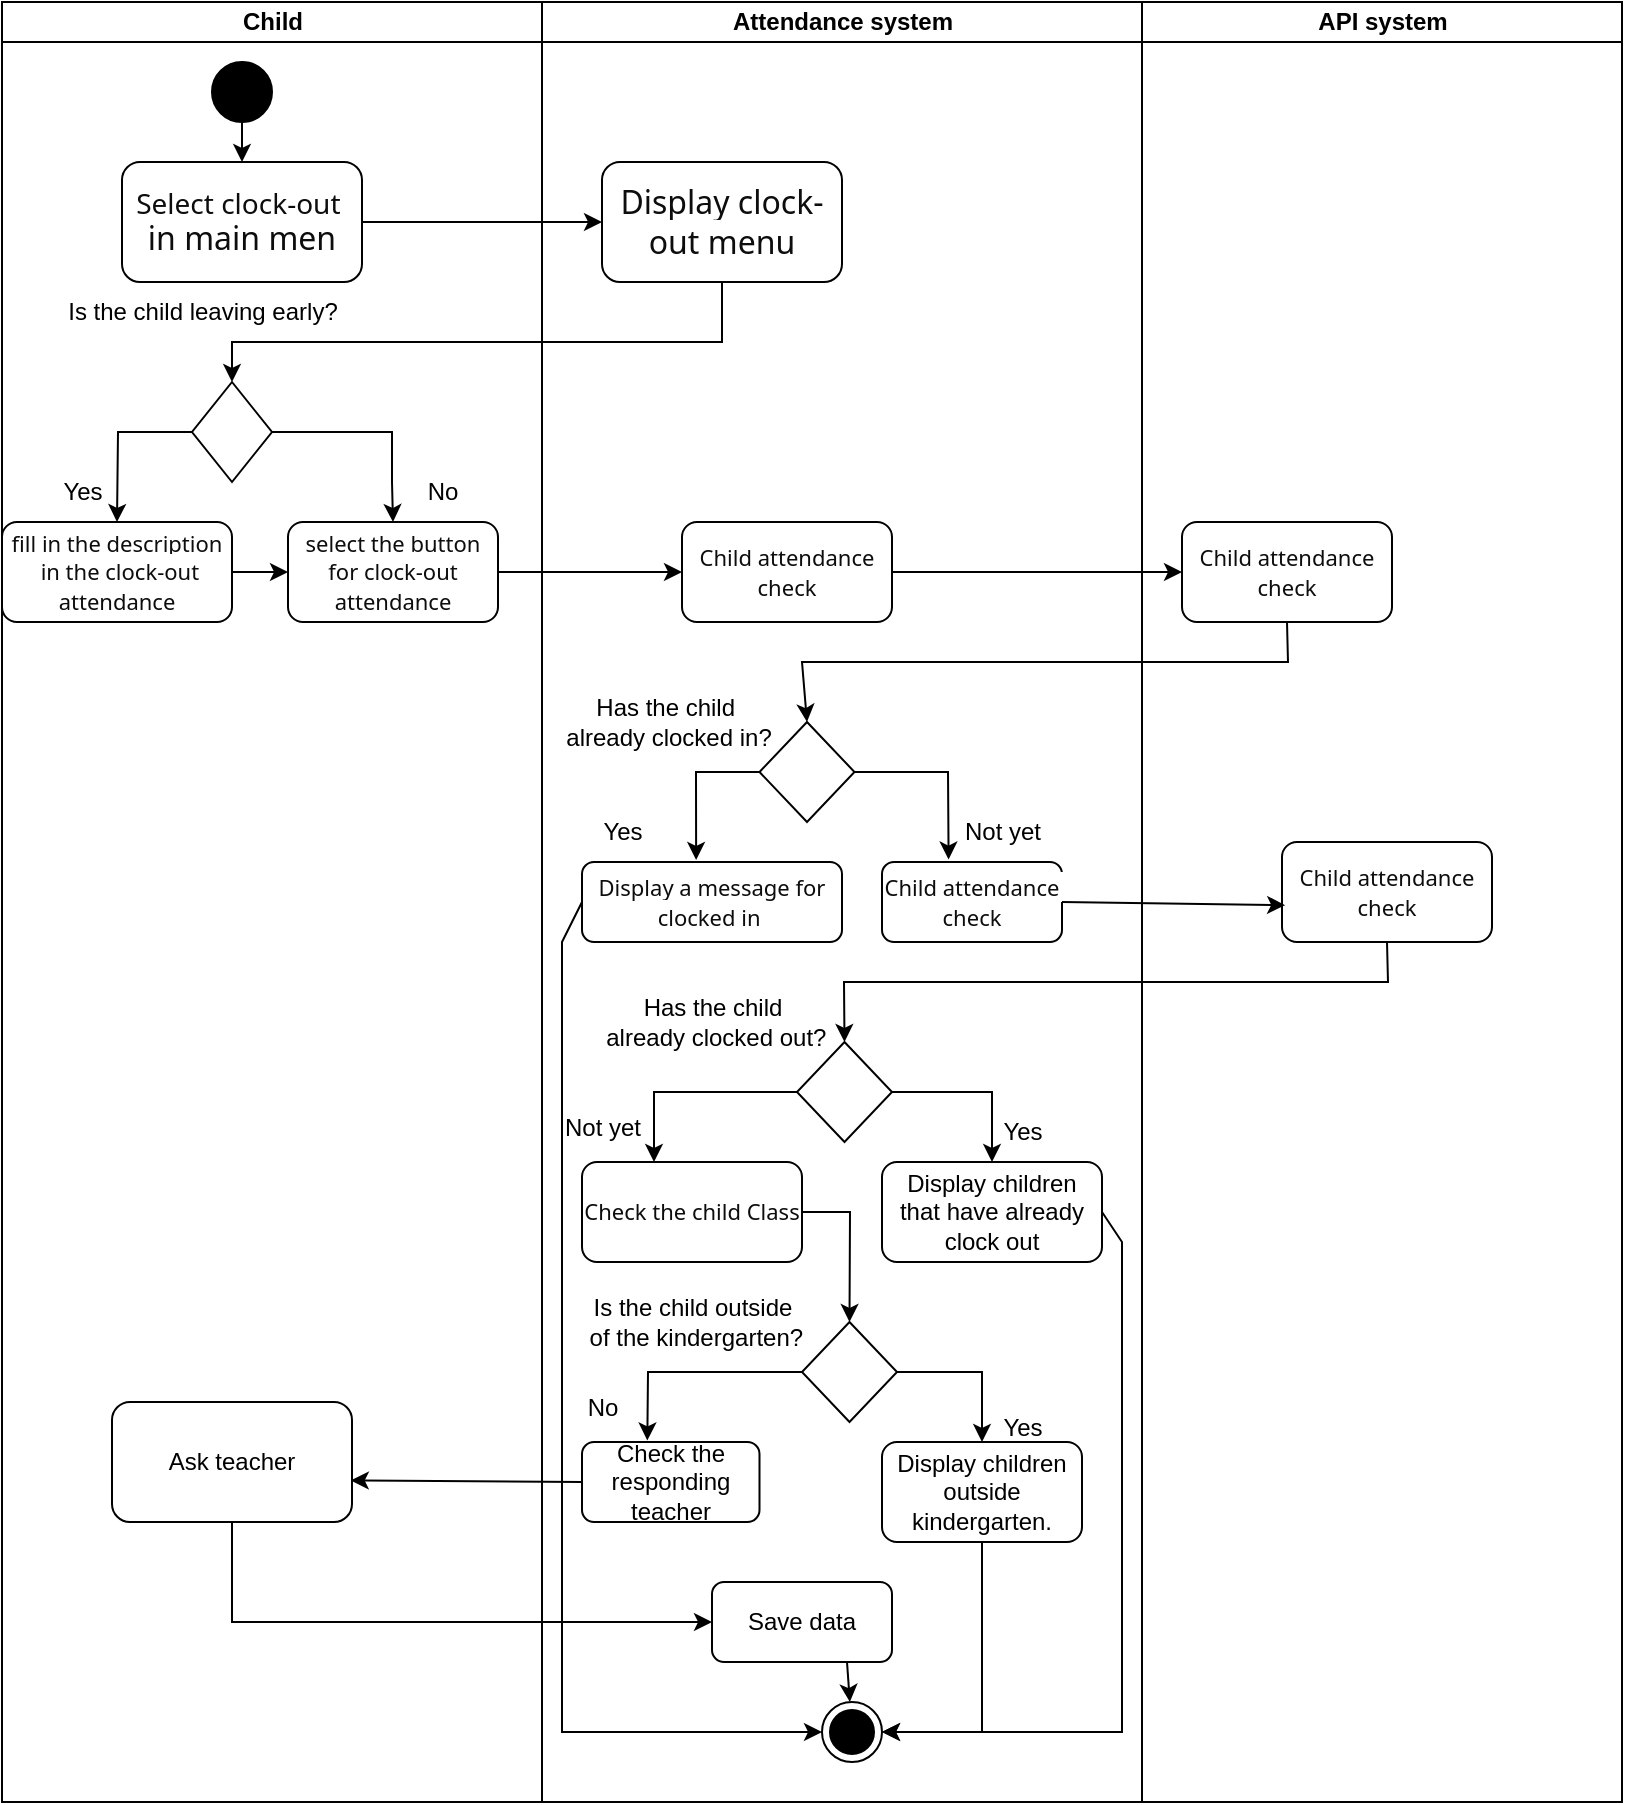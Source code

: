 <mxfile version="24.1.0" type="device">
  <diagram name="Page-1" id="I2xnId0SaUjc1kdNmDBp">
    <mxGraphModel dx="933" dy="1490" grid="1" gridSize="10" guides="1" tooltips="1" connect="1" arrows="1" fold="1" page="1" pageScale="1" pageWidth="850" pageHeight="1100" math="0" shadow="0">
      <root>
        <mxCell id="0" />
        <mxCell id="1" parent="0" />
        <mxCell id="6ghTXY3xs65dl3x9WhEc-3" value="" style="swimlane;childLayout=stackLayout;resizeParent=1;resizeParentMax=0;startSize=0;html=1;" vertex="1" parent="1">
          <mxGeometry x="130" y="-450" width="810" height="900" as="geometry">
            <mxRectangle x="230.0" y="-450" width="50" height="40" as="alternateBounds" />
          </mxGeometry>
        </mxCell>
        <mxCell id="6ghTXY3xs65dl3x9WhEc-4" value="Child" style="swimlane;startSize=20;html=1;" vertex="1" parent="6ghTXY3xs65dl3x9WhEc-3">
          <mxGeometry width="270" height="900" as="geometry">
            <mxRectangle width="40" height="600" as="alternateBounds" />
          </mxGeometry>
        </mxCell>
        <mxCell id="6ghTXY3xs65dl3x9WhEc-7" value="" style="ellipse;fillColor=strokeColor;html=1;" vertex="1" parent="6ghTXY3xs65dl3x9WhEc-4">
          <mxGeometry x="105.0" y="30" width="30" height="30" as="geometry" />
        </mxCell>
        <mxCell id="6ghTXY3xs65dl3x9WhEc-12" value="" style="rhombus;whiteSpace=wrap;html=1;" vertex="1" parent="6ghTXY3xs65dl3x9WhEc-4">
          <mxGeometry x="95.0" y="190" width="40" height="50" as="geometry" />
        </mxCell>
        <mxCell id="6ghTXY3xs65dl3x9WhEc-15" value="&lt;span style=&quot;color: rgb(13, 13, 13); font-family: Söhne, ui-sans-serif, system-ui, -apple-system, &amp;quot;Segoe UI&amp;quot;, Roboto, Ubuntu, Cantarell, &amp;quot;Noto Sans&amp;quot;, sans-serif, &amp;quot;Helvetica Neue&amp;quot;, Arial, &amp;quot;Apple Color Emoji&amp;quot;, &amp;quot;Segoe UI Emoji&amp;quot;, &amp;quot;Segoe UI Symbol&amp;quot;, &amp;quot;Noto Color Emoji&amp;quot;; text-align: start; white-space-collapse: preserve; background-color: rgb(255, 255, 255);&quot;&gt;&lt;font style=&quot;font-size: 11px;&quot;&gt;fill in the description&lt;/font&gt;&lt;/span&gt;&lt;div&gt;&lt;span style=&quot;color: rgb(13, 13, 13); font-family: Söhne, ui-sans-serif, system-ui, -apple-system, &amp;quot;Segoe UI&amp;quot;, Roboto, Ubuntu, Cantarell, &amp;quot;Noto Sans&amp;quot;, sans-serif, &amp;quot;Helvetica Neue&amp;quot;, Arial, &amp;quot;Apple Color Emoji&amp;quot;, &amp;quot;Segoe UI Emoji&amp;quot;, &amp;quot;Segoe UI Symbol&amp;quot;, &amp;quot;Noto Color Emoji&amp;quot;; text-align: start; white-space-collapse: preserve; background-color: rgb(255, 255, 255);&quot;&gt;&lt;font style=&quot;font-size: 11px;&quot;&gt; in the clock-out attendance&lt;/font&gt;&lt;/span&gt;&lt;/div&gt;" style="rounded=1;whiteSpace=wrap;html=1;" vertex="1" parent="6ghTXY3xs65dl3x9WhEc-4">
          <mxGeometry y="260" width="115" height="50" as="geometry" />
        </mxCell>
        <mxCell id="6ghTXY3xs65dl3x9WhEc-16" value="&lt;span style=&quot;color: rgb(13, 13, 13); font-family: Söhne, ui-sans-serif, system-ui, -apple-system, &amp;quot;Segoe UI&amp;quot;, Roboto, Ubuntu, Cantarell, &amp;quot;Noto Sans&amp;quot;, sans-serif, &amp;quot;Helvetica Neue&amp;quot;, Arial, &amp;quot;Apple Color Emoji&amp;quot;, &amp;quot;Segoe UI Emoji&amp;quot;, &amp;quot;Segoe UI Symbol&amp;quot;, &amp;quot;Noto Color Emoji&amp;quot;; text-align: start; white-space-collapse: preserve; background-color: rgb(255, 255, 255);&quot;&gt;&lt;font style=&quot;font-size: 11px;&quot;&gt;select the button for clock-out attendance&lt;/font&gt;&lt;/span&gt;" style="rounded=1;whiteSpace=wrap;html=1;" vertex="1" parent="6ghTXY3xs65dl3x9WhEc-4">
          <mxGeometry x="143" y="260" width="105" height="50" as="geometry" />
        </mxCell>
        <mxCell id="6ghTXY3xs65dl3x9WhEc-17" value="" style="endArrow=classic;html=1;rounded=0;exitX=1;exitY=0.5;exitDx=0;exitDy=0;entryX=0.5;entryY=0;entryDx=0;entryDy=0;" edge="1" parent="6ghTXY3xs65dl3x9WhEc-4" source="6ghTXY3xs65dl3x9WhEc-12" target="6ghTXY3xs65dl3x9WhEc-16">
          <mxGeometry width="50" height="50" relative="1" as="geometry">
            <mxPoint x="160.0" y="340" as="sourcePoint" />
            <mxPoint x="210.0" y="260" as="targetPoint" />
            <Array as="points">
              <mxPoint x="195.0" y="215" />
              <mxPoint x="195.0" y="240" />
            </Array>
          </mxGeometry>
        </mxCell>
        <mxCell id="6ghTXY3xs65dl3x9WhEc-19" value="" style="endArrow=classic;html=1;rounded=0;exitX=0;exitY=0.5;exitDx=0;exitDy=0;entryX=0.5;entryY=0;entryDx=0;entryDy=0;" edge="1" parent="6ghTXY3xs65dl3x9WhEc-4" source="6ghTXY3xs65dl3x9WhEc-12" target="6ghTXY3xs65dl3x9WhEc-15">
          <mxGeometry width="50" height="50" relative="1" as="geometry">
            <mxPoint x="160.0" y="350" as="sourcePoint" />
            <mxPoint x="210.0" y="300" as="targetPoint" />
            <Array as="points">
              <mxPoint x="58.0" y="215" />
            </Array>
          </mxGeometry>
        </mxCell>
        <mxCell id="6ghTXY3xs65dl3x9WhEc-9" value="&lt;span style=&quot;color: rgb(13, 13, 13); font-family: Söhne, ui-sans-serif, system-ui, -apple-system, &amp;quot;Segoe UI&amp;quot;, Roboto, Ubuntu, Cantarell, &amp;quot;Noto Sans&amp;quot;, sans-serif, &amp;quot;Helvetica Neue&amp;quot;, Arial, &amp;quot;Apple Color Emoji&amp;quot;, &amp;quot;Segoe UI Emoji&amp;quot;, &amp;quot;Segoe UI Symbol&amp;quot;, &amp;quot;Noto Color Emoji&amp;quot;; text-align: left; white-space-collapse: preserve; background-color: rgb(255, 255, 255);&quot;&gt;&lt;font style=&quot;font-size: 14px;&quot;&gt;Select clock-out &lt;/font&gt;&lt;/span&gt;&lt;div&gt;&lt;span style=&quot;color: rgb(13, 13, 13); font-family: Söhne, ui-sans-serif, system-ui, -apple-system, &amp;quot;Segoe UI&amp;quot;, Roboto, Ubuntu, Cantarell, &amp;quot;Noto Sans&amp;quot;, sans-serif, &amp;quot;Helvetica Neue&amp;quot;, Arial, &amp;quot;Apple Color Emoji&amp;quot;, &amp;quot;Segoe UI Emoji&amp;quot;, &amp;quot;Segoe UI Symbol&amp;quot;, &amp;quot;Noto Color Emoji&amp;quot;; text-align: left; white-space-collapse: preserve; background-color: rgb(255, 255, 255);&quot;&gt;&lt;font size=&quot;3&quot; style=&quot;&quot;&gt;in main men&lt;/font&gt;&lt;/span&gt;&lt;br&gt;&lt;/div&gt;" style="rounded=1;whiteSpace=wrap;html=1;align=center;" vertex="1" parent="6ghTXY3xs65dl3x9WhEc-4">
          <mxGeometry x="60" y="80" width="120" height="60" as="geometry" />
        </mxCell>
        <mxCell id="6ghTXY3xs65dl3x9WhEc-8" value="" style="endArrow=classic;html=1;rounded=0;exitX=0.5;exitY=1;exitDx=0;exitDy=0;" edge="1" parent="6ghTXY3xs65dl3x9WhEc-4" source="6ghTXY3xs65dl3x9WhEc-7" target="6ghTXY3xs65dl3x9WhEc-9">
          <mxGeometry width="50" height="50" relative="1" as="geometry">
            <mxPoint x="260" y="220" as="sourcePoint" />
            <mxPoint x="220" y="110" as="targetPoint" />
          </mxGeometry>
        </mxCell>
        <mxCell id="6ghTXY3xs65dl3x9WhEc-20" value="Is the child leaving early?" style="text;html=1;align=center;verticalAlign=middle;resizable=0;points=[];autosize=1;strokeColor=none;fillColor=none;" vertex="1" parent="6ghTXY3xs65dl3x9WhEc-4">
          <mxGeometry x="20" y="140" width="160" height="30" as="geometry" />
        </mxCell>
        <mxCell id="6ghTXY3xs65dl3x9WhEc-21" value="Yes" style="text;html=1;align=center;verticalAlign=middle;resizable=0;points=[];autosize=1;strokeColor=none;fillColor=none;" vertex="1" parent="6ghTXY3xs65dl3x9WhEc-4">
          <mxGeometry x="20" y="230" width="40" height="30" as="geometry" />
        </mxCell>
        <mxCell id="6ghTXY3xs65dl3x9WhEc-22" value="No" style="text;html=1;align=center;verticalAlign=middle;resizable=0;points=[];autosize=1;strokeColor=none;fillColor=none;" vertex="1" parent="6ghTXY3xs65dl3x9WhEc-4">
          <mxGeometry x="200" y="230" width="40" height="30" as="geometry" />
        </mxCell>
        <mxCell id="6ghTXY3xs65dl3x9WhEc-60" value="Ask teacher" style="rounded=1;whiteSpace=wrap;html=1;" vertex="1" parent="6ghTXY3xs65dl3x9WhEc-4">
          <mxGeometry x="55" y="700" width="120" height="60" as="geometry" />
        </mxCell>
        <mxCell id="6ghTXY3xs65dl3x9WhEc-70" value="" style="endArrow=classic;html=1;rounded=0;exitX=1;exitY=0.5;exitDx=0;exitDy=0;entryX=0;entryY=0.5;entryDx=0;entryDy=0;" edge="1" parent="6ghTXY3xs65dl3x9WhEc-4" source="6ghTXY3xs65dl3x9WhEc-15" target="6ghTXY3xs65dl3x9WhEc-16">
          <mxGeometry width="50" height="50" relative="1" as="geometry">
            <mxPoint x="360" y="280" as="sourcePoint" />
            <mxPoint x="410" y="230" as="targetPoint" />
          </mxGeometry>
        </mxCell>
        <mxCell id="6ghTXY3xs65dl3x9WhEc-5" value="Attendance system" style="swimlane;startSize=20;html=1;" vertex="1" parent="6ghTXY3xs65dl3x9WhEc-3">
          <mxGeometry x="270" width="300" height="900" as="geometry" />
        </mxCell>
        <mxCell id="6ghTXY3xs65dl3x9WhEc-11" value="&lt;span style=&quot;color: rgb(13, 13, 13); font-family: Söhne, ui-sans-serif, system-ui, -apple-system, &amp;quot;Segoe UI&amp;quot;, Roboto, Ubuntu, Cantarell, &amp;quot;Noto Sans&amp;quot;, sans-serif, &amp;quot;Helvetica Neue&amp;quot;, Arial, &amp;quot;Apple Color Emoji&amp;quot;, &amp;quot;Segoe UI Emoji&amp;quot;, &amp;quot;Segoe UI Symbol&amp;quot;, &amp;quot;Noto Color Emoji&amp;quot;; font-size: 16px; text-align: left; white-space-collapse: preserve; background-color: rgb(255, 255, 255);&quot;&gt;Display clock-out menu&lt;/span&gt;" style="rounded=1;whiteSpace=wrap;html=1;" vertex="1" parent="6ghTXY3xs65dl3x9WhEc-5">
          <mxGeometry x="30.0" y="80" width="120" height="60" as="geometry" />
        </mxCell>
        <mxCell id="6ghTXY3xs65dl3x9WhEc-26" value="&lt;span style=&quot;color: rgb(13, 13, 13); font-family: Söhne, ui-sans-serif, system-ui, -apple-system, &amp;quot;Segoe UI&amp;quot;, Roboto, Ubuntu, Cantarell, &amp;quot;Noto Sans&amp;quot;, sans-serif, &amp;quot;Helvetica Neue&amp;quot;, Arial, &amp;quot;Apple Color Emoji&amp;quot;, &amp;quot;Segoe UI Emoji&amp;quot;, &amp;quot;Segoe UI Symbol&amp;quot;, &amp;quot;Noto Color Emoji&amp;quot;; text-align: start; white-space-collapse: preserve; background-color: rgb(255, 255, 255);&quot;&gt;&lt;font style=&quot;font-size: 11px;&quot;&gt;Child attendance check&lt;/font&gt;&lt;/span&gt;" style="rounded=1;whiteSpace=wrap;html=1;" vertex="1" parent="6ghTXY3xs65dl3x9WhEc-5">
          <mxGeometry x="70" y="260" width="105" height="50" as="geometry" />
        </mxCell>
        <mxCell id="6ghTXY3xs65dl3x9WhEc-30" value="" style="rhombus;whiteSpace=wrap;html=1;" vertex="1" parent="6ghTXY3xs65dl3x9WhEc-5">
          <mxGeometry x="108.75" y="360" width="47.5" height="50" as="geometry" />
        </mxCell>
        <mxCell id="6ghTXY3xs65dl3x9WhEc-32" value="&lt;span style=&quot;color: rgb(13, 13, 13); font-family: Söhne, ui-sans-serif, system-ui, -apple-system, &amp;quot;Segoe UI&amp;quot;, Roboto, Ubuntu, Cantarell, &amp;quot;Noto Sans&amp;quot;, sans-serif, &amp;quot;Helvetica Neue&amp;quot;, Arial, &amp;quot;Apple Color Emoji&amp;quot;, &amp;quot;Segoe UI Emoji&amp;quot;, &amp;quot;Segoe UI Symbol&amp;quot;, &amp;quot;Noto Color Emoji&amp;quot;; white-space-collapse: preserve; background-color: rgb(255, 255, 255);&quot;&gt;&lt;font style=&quot;font-size: 11px;&quot;&gt;Display a message for clocked in &lt;/font&gt;&lt;/span&gt;" style="rounded=1;whiteSpace=wrap;html=1;align=center;" vertex="1" parent="6ghTXY3xs65dl3x9WhEc-5">
          <mxGeometry x="20" y="430" width="130" height="40" as="geometry" />
        </mxCell>
        <mxCell id="6ghTXY3xs65dl3x9WhEc-33" value="&lt;span style=&quot;color: rgb(13, 13, 13); font-family: Söhne, ui-sans-serif, system-ui, -apple-system, &amp;quot;Segoe UI&amp;quot;, Roboto, Ubuntu, Cantarell, &amp;quot;Noto Sans&amp;quot;, sans-serif, &amp;quot;Helvetica Neue&amp;quot;, Arial, &amp;quot;Apple Color Emoji&amp;quot;, &amp;quot;Segoe UI Emoji&amp;quot;, &amp;quot;Segoe UI Symbol&amp;quot;, &amp;quot;Noto Color Emoji&amp;quot;; font-size: 11px; text-align: start; white-space-collapse: preserve; background-color: rgb(255, 255, 255);&quot;&gt;Child attendance check&lt;/span&gt;" style="rounded=1;whiteSpace=wrap;html=1;" vertex="1" parent="6ghTXY3xs65dl3x9WhEc-5">
          <mxGeometry x="170" y="430" width="90" height="40" as="geometry" />
        </mxCell>
        <mxCell id="6ghTXY3xs65dl3x9WhEc-35" value="" style="endArrow=classic;html=1;rounded=0;exitX=1;exitY=0.5;exitDx=0;exitDy=0;entryX=0.37;entryY=-0.031;entryDx=0;entryDy=0;entryPerimeter=0;" edge="1" parent="6ghTXY3xs65dl3x9WhEc-5" source="6ghTXY3xs65dl3x9WhEc-30" target="6ghTXY3xs65dl3x9WhEc-33">
          <mxGeometry width="50" height="50" relative="1" as="geometry">
            <mxPoint x="-10" y="350" as="sourcePoint" />
            <mxPoint x="40" y="300" as="targetPoint" />
            <Array as="points">
              <mxPoint x="203" y="385" />
            </Array>
          </mxGeometry>
        </mxCell>
        <mxCell id="6ghTXY3xs65dl3x9WhEc-36" value="Has the child&amp;nbsp;&lt;div&gt;already clocked in?&lt;/div&gt;" style="text;html=1;align=center;verticalAlign=middle;resizable=0;points=[];autosize=1;strokeColor=none;fillColor=none;" vertex="1" parent="6ghTXY3xs65dl3x9WhEc-5">
          <mxGeometry x="-2.5" y="340" width="130" height="40" as="geometry" />
        </mxCell>
        <mxCell id="6ghTXY3xs65dl3x9WhEc-39" value="" style="endArrow=classic;html=1;rounded=0;entryX=0.439;entryY=-0.025;entryDx=0;entryDy=0;entryPerimeter=0;exitX=0;exitY=0.5;exitDx=0;exitDy=0;" edge="1" parent="6ghTXY3xs65dl3x9WhEc-5" source="6ghTXY3xs65dl3x9WhEc-30" target="6ghTXY3xs65dl3x9WhEc-32">
          <mxGeometry width="50" height="50" relative="1" as="geometry">
            <mxPoint x="-10" y="350" as="sourcePoint" />
            <mxPoint x="40" y="300" as="targetPoint" />
            <Array as="points">
              <mxPoint x="77" y="385" />
            </Array>
          </mxGeometry>
        </mxCell>
        <mxCell id="6ghTXY3xs65dl3x9WhEc-37" value="Yes" style="text;html=1;align=center;verticalAlign=middle;resizable=0;points=[];autosize=1;strokeColor=none;fillColor=none;" vertex="1" parent="6ghTXY3xs65dl3x9WhEc-5">
          <mxGeometry x="20" y="400" width="40" height="30" as="geometry" />
        </mxCell>
        <mxCell id="6ghTXY3xs65dl3x9WhEc-42" value="" style="rhombus;whiteSpace=wrap;html=1;" vertex="1" parent="6ghTXY3xs65dl3x9WhEc-5">
          <mxGeometry x="127.5" y="520" width="47.5" height="50" as="geometry" />
        </mxCell>
        <mxCell id="6ghTXY3xs65dl3x9WhEc-38" value="Not yet" style="text;html=1;align=center;verticalAlign=middle;resizable=0;points=[];autosize=1;strokeColor=none;fillColor=none;" vertex="1" parent="6ghTXY3xs65dl3x9WhEc-5">
          <mxGeometry x="200" y="400" width="60" height="30" as="geometry" />
        </mxCell>
        <mxCell id="6ghTXY3xs65dl3x9WhEc-44" value="&lt;font face=&quot;Söhne, ui-sans-serif, system-ui, -apple-system, Segoe UI, Roboto, Ubuntu, Cantarell, Noto Sans, sans-serif, Helvetica Neue, Arial, Apple Color Emoji, Segoe UI Emoji, Segoe UI Symbol, Noto Color Emoji&quot; color=&quot;#0d0d0d&quot;&gt;&lt;span style=&quot;font-size: 11px; white-space-collapse: preserve; background-color: rgb(255, 255, 255);&quot;&gt;Check the child &lt;/span&gt;&lt;/font&gt;&lt;span style=&quot;color: rgba(0, 0, 0, 0); font-family: monospace; font-size: 0px; text-align: start; text-wrap: nowrap;&quot;&gt;%3CmxGraphModel%3E%3Croot%3E%3CmxCell%20id%3D%220%22%2F%3E%3CmxCell%20id%3D%221%22%20parent%3D%220%22%2F%3E%3CmxCell%20id%3D%222%22%20value%3D%22%26lt%3Bspan%20style%3D%26quot%3Bcolor%3A%20rgb(13%2C%2013%2C%2013)%3B%20font-family%3A%20S%C3%B6hne%2C%20ui-sans-serif%2C%20system-ui%2C%20-apple-system%2C%20%26amp%3Bquot%3BSegoe%20UI%26amp%3Bquot%3B%2C%20Roboto%2C%20Ubuntu%2C%20Cantarell%2C%20%26amp%3Bquot%3BNoto%20Sans%26amp%3Bquot%3B%2C%20sans-serif%2C%20%26amp%3Bquot%3BHelvetica%20Neue%26amp%3Bquot%3B%2C%20Arial%2C%20%26amp%3Bquot%3BApple%20Color%20Emoji%26amp%3Bquot%3B%2C%20%26amp%3Bquot%3BSegoe%20UI%20Emoji%26amp%3Bquot%3B%2C%20%26amp%3Bquot%3BSegoe%20UI%20Symbol%26amp%3Bquot%3B%2C%20%26amp%3Bquot%3BNoto%20Color%20Emoji%26amp%3Bquot%3B%3B%20white-space-collapse%3A%20preserve%3B%20background-color%3A%20rgb(255%2C%20255%2C%20255)%3B%26quot%3B%26gt%3B%26lt%3Bfont%20style%3D%26quot%3Bfont-size%3A%2011px%3B%26quot%3B%26gt%3BDisplay%20a%20message%20%20that%20hasn&#39;t%20clocked%20in%20yet%26lt%3B%2Ffont%26gt%3B%26lt%3B%2Fspan%26gt%3B%22%20style%3D%22rounded%3D1%3BwhiteSpace%3Dwrap%3Bhtml%3D1%3Balign%3Dcenter%3B%22%20vertex%3D%221%22%20parent%3D%221%22%3E%3CmxGeometry%20x%3D%22401.25%22%20y%3D%22-20%22%20width%3D%22128.75%22%20height%3D%2250%22%20as%3D%22geometry%22%2F%3E%3C%2FmxCell%3E%3C%2Froot%3E%3C%2FmxGraphModel%3E&lt;/span&gt;&lt;font face=&quot;Söhne, ui-sans-serif, system-ui, -apple-system, Segoe UI, Roboto, Ubuntu, Cantarell, Noto Sans, sans-serif, Helvetica Neue, Arial, Apple Color Emoji, Segoe UI Emoji, Segoe UI Symbol, Noto Color Emoji&quot; color=&quot;#0d0d0d&quot;&gt;&lt;span style=&quot;font-size: 11px; white-space-collapse: preserve; background-color: rgb(255, 255, 255);&quot;&gt;Class&lt;/span&gt;&lt;/font&gt;" style="rounded=1;whiteSpace=wrap;html=1;align=center;" vertex="1" parent="6ghTXY3xs65dl3x9WhEc-5">
          <mxGeometry x="20" y="580" width="110" height="50" as="geometry" />
        </mxCell>
        <mxCell id="6ghTXY3xs65dl3x9WhEc-45" value="Display children that have already clock out" style="rounded=1;whiteSpace=wrap;html=1;" vertex="1" parent="6ghTXY3xs65dl3x9WhEc-5">
          <mxGeometry x="170" y="580" width="110" height="50" as="geometry" />
        </mxCell>
        <mxCell id="6ghTXY3xs65dl3x9WhEc-46" value="" style="endArrow=classic;html=1;rounded=0;exitX=0;exitY=0.5;exitDx=0;exitDy=0;" edge="1" parent="6ghTXY3xs65dl3x9WhEc-5" source="6ghTXY3xs65dl3x9WhEc-42">
          <mxGeometry width="50" height="50" relative="1" as="geometry">
            <mxPoint y="520" as="sourcePoint" />
            <mxPoint x="56" y="580" as="targetPoint" />
            <Array as="points">
              <mxPoint x="56" y="545" />
            </Array>
          </mxGeometry>
        </mxCell>
        <mxCell id="6ghTXY3xs65dl3x9WhEc-47" value="" style="endArrow=classic;html=1;rounded=0;exitX=1;exitY=0.5;exitDx=0;exitDy=0;entryX=0.5;entryY=0;entryDx=0;entryDy=0;" edge="1" parent="6ghTXY3xs65dl3x9WhEc-5" source="6ghTXY3xs65dl3x9WhEc-42" target="6ghTXY3xs65dl3x9WhEc-45">
          <mxGeometry width="50" height="50" relative="1" as="geometry">
            <mxPoint y="520" as="sourcePoint" />
            <mxPoint x="50" y="470" as="targetPoint" />
            <Array as="points">
              <mxPoint x="225" y="545" />
            </Array>
          </mxGeometry>
        </mxCell>
        <mxCell id="6ghTXY3xs65dl3x9WhEc-48" value="Has the child&lt;div&gt;&amp;nbsp;already clocked out?&lt;/div&gt;" style="text;html=1;align=center;verticalAlign=middle;resizable=0;points=[];autosize=1;strokeColor=none;fillColor=none;" vertex="1" parent="6ghTXY3xs65dl3x9WhEc-5">
          <mxGeometry x="15" y="490" width="140" height="40" as="geometry" />
        </mxCell>
        <mxCell id="6ghTXY3xs65dl3x9WhEc-51" value="" style="rhombus;whiteSpace=wrap;html=1;" vertex="1" parent="6ghTXY3xs65dl3x9WhEc-5">
          <mxGeometry x="130" y="660" width="47.5" height="50" as="geometry" />
        </mxCell>
        <mxCell id="6ghTXY3xs65dl3x9WhEc-52" value="" style="endArrow=classic;html=1;rounded=0;entryX=0.5;entryY=0;entryDx=0;entryDy=0;exitX=1;exitY=0.5;exitDx=0;exitDy=0;" edge="1" parent="6ghTXY3xs65dl3x9WhEc-5" source="6ghTXY3xs65dl3x9WhEc-44" target="6ghTXY3xs65dl3x9WhEc-51">
          <mxGeometry width="50" height="50" relative="1" as="geometry">
            <mxPoint y="680" as="sourcePoint" />
            <mxPoint x="50" y="630" as="targetPoint" />
            <Array as="points">
              <mxPoint x="154" y="605" />
            </Array>
          </mxGeometry>
        </mxCell>
        <mxCell id="6ghTXY3xs65dl3x9WhEc-53" value="Check the responding teacher" style="rounded=1;whiteSpace=wrap;html=1;align=center;" vertex="1" parent="6ghTXY3xs65dl3x9WhEc-5">
          <mxGeometry x="20" y="720" width="88.75" height="40" as="geometry" />
        </mxCell>
        <mxCell id="6ghTXY3xs65dl3x9WhEc-54" value="Display children outside kindergarten." style="rounded=1;whiteSpace=wrap;html=1;" vertex="1" parent="6ghTXY3xs65dl3x9WhEc-5">
          <mxGeometry x="170" y="720" width="100" height="50" as="geometry" />
        </mxCell>
        <mxCell id="6ghTXY3xs65dl3x9WhEc-55" value="" style="endArrow=classic;html=1;rounded=0;exitX=0;exitY=0.5;exitDx=0;exitDy=0;entryX=0.368;entryY=-0.019;entryDx=0;entryDy=0;entryPerimeter=0;" edge="1" parent="6ghTXY3xs65dl3x9WhEc-5" source="6ghTXY3xs65dl3x9WhEc-51" target="6ghTXY3xs65dl3x9WhEc-53">
          <mxGeometry width="50" height="50" relative="1" as="geometry">
            <mxPoint y="680" as="sourcePoint" />
            <mxPoint x="50" y="630" as="targetPoint" />
            <Array as="points">
              <mxPoint x="53" y="685" />
            </Array>
          </mxGeometry>
        </mxCell>
        <mxCell id="6ghTXY3xs65dl3x9WhEc-56" value="" style="endArrow=classic;html=1;rounded=0;entryX=0.5;entryY=0;entryDx=0;entryDy=0;exitX=1;exitY=0.5;exitDx=0;exitDy=0;" edge="1" parent="6ghTXY3xs65dl3x9WhEc-5" source="6ghTXY3xs65dl3x9WhEc-51" target="6ghTXY3xs65dl3x9WhEc-54">
          <mxGeometry width="50" height="50" relative="1" as="geometry">
            <mxPoint y="680" as="sourcePoint" />
            <mxPoint x="50" y="630" as="targetPoint" />
            <Array as="points">
              <mxPoint x="220" y="685" />
            </Array>
          </mxGeometry>
        </mxCell>
        <mxCell id="6ghTXY3xs65dl3x9WhEc-59" value="Is the child outside&lt;div&gt;&amp;nbsp;of the kindergarten?&lt;/div&gt;" style="text;html=1;align=center;verticalAlign=middle;resizable=0;points=[];autosize=1;strokeColor=none;fillColor=none;" vertex="1" parent="6ghTXY3xs65dl3x9WhEc-5">
          <mxGeometry x="10" y="640" width="130" height="40" as="geometry" />
        </mxCell>
        <mxCell id="6ghTXY3xs65dl3x9WhEc-62" value="Save data" style="rounded=1;whiteSpace=wrap;html=1;" vertex="1" parent="6ghTXY3xs65dl3x9WhEc-5">
          <mxGeometry x="85" y="790" width="90" height="40" as="geometry" />
        </mxCell>
        <mxCell id="6ghTXY3xs65dl3x9WhEc-64" value="" style="ellipse;html=1;shape=endState;fillColor=strokeColor;" vertex="1" parent="6ghTXY3xs65dl3x9WhEc-5">
          <mxGeometry x="140" y="850" width="30" height="30" as="geometry" />
        </mxCell>
        <mxCell id="6ghTXY3xs65dl3x9WhEc-65" value="" style="endArrow=classic;html=1;rounded=0;exitX=0.75;exitY=1;exitDx=0;exitDy=0;" edge="1" parent="6ghTXY3xs65dl3x9WhEc-5" source="6ghTXY3xs65dl3x9WhEc-62" target="6ghTXY3xs65dl3x9WhEc-64">
          <mxGeometry width="50" height="50" relative="1" as="geometry">
            <mxPoint y="740" as="sourcePoint" />
            <mxPoint x="50" y="690" as="targetPoint" />
          </mxGeometry>
        </mxCell>
        <mxCell id="6ghTXY3xs65dl3x9WhEc-66" value="" style="endArrow=classic;html=1;rounded=0;exitX=0;exitY=0.5;exitDx=0;exitDy=0;entryX=0;entryY=0.5;entryDx=0;entryDy=0;" edge="1" parent="6ghTXY3xs65dl3x9WhEc-5" source="6ghTXY3xs65dl3x9WhEc-32" target="6ghTXY3xs65dl3x9WhEc-64">
          <mxGeometry width="50" height="50" relative="1" as="geometry">
            <mxPoint x="-10" y="580" as="sourcePoint" />
            <mxPoint x="10" y="780" as="targetPoint" />
            <Array as="points">
              <mxPoint x="10" y="470" />
              <mxPoint x="10" y="865" />
            </Array>
          </mxGeometry>
        </mxCell>
        <mxCell id="6ghTXY3xs65dl3x9WhEc-50" value="Yes" style="text;html=1;align=center;verticalAlign=middle;resizable=0;points=[];autosize=1;strokeColor=none;fillColor=none;" vertex="1" parent="6ghTXY3xs65dl3x9WhEc-5">
          <mxGeometry x="220" y="550" width="40" height="30" as="geometry" />
        </mxCell>
        <mxCell id="6ghTXY3xs65dl3x9WhEc-67" value="" style="endArrow=classic;html=1;rounded=0;exitX=1;exitY=0.5;exitDx=0;exitDy=0;entryX=1;entryY=0.5;entryDx=0;entryDy=0;" edge="1" parent="6ghTXY3xs65dl3x9WhEc-5" source="6ghTXY3xs65dl3x9WhEc-45" target="6ghTXY3xs65dl3x9WhEc-64">
          <mxGeometry width="50" height="50" relative="1" as="geometry">
            <mxPoint x="-10" y="740" as="sourcePoint" />
            <mxPoint x="40" y="690" as="targetPoint" />
            <Array as="points">
              <mxPoint x="290" y="620" />
              <mxPoint x="290" y="865" />
            </Array>
          </mxGeometry>
        </mxCell>
        <mxCell id="6ghTXY3xs65dl3x9WhEc-69" value="" style="endArrow=classic;html=1;rounded=0;exitX=0.5;exitY=1;exitDx=0;exitDy=0;entryX=1;entryY=0.5;entryDx=0;entryDy=0;" edge="1" parent="6ghTXY3xs65dl3x9WhEc-5" source="6ghTXY3xs65dl3x9WhEc-54" target="6ghTXY3xs65dl3x9WhEc-64">
          <mxGeometry width="50" height="50" relative="1" as="geometry">
            <mxPoint x="110" y="780" as="sourcePoint" />
            <mxPoint x="220" y="880" as="targetPoint" />
            <Array as="points">
              <mxPoint x="220" y="865" />
            </Array>
          </mxGeometry>
        </mxCell>
        <mxCell id="6ghTXY3xs65dl3x9WhEc-6" value="API system" style="swimlane;startSize=20;html=1;" vertex="1" parent="6ghTXY3xs65dl3x9WhEc-3">
          <mxGeometry x="570" width="240" height="900" as="geometry" />
        </mxCell>
        <mxCell id="6ghTXY3xs65dl3x9WhEc-28" value="&lt;span style=&quot;color: rgb(13, 13, 13); font-family: Söhne, ui-sans-serif, system-ui, -apple-system, &amp;quot;Segoe UI&amp;quot;, Roboto, Ubuntu, Cantarell, &amp;quot;Noto Sans&amp;quot;, sans-serif, &amp;quot;Helvetica Neue&amp;quot;, Arial, &amp;quot;Apple Color Emoji&amp;quot;, &amp;quot;Segoe UI Emoji&amp;quot;, &amp;quot;Segoe UI Symbol&amp;quot;, &amp;quot;Noto Color Emoji&amp;quot;; text-align: start; white-space-collapse: preserve; background-color: rgb(255, 255, 255);&quot;&gt;&lt;font style=&quot;font-size: 11px;&quot;&gt;Child attendance check&lt;/font&gt;&lt;/span&gt;" style="rounded=1;whiteSpace=wrap;html=1;" vertex="1" parent="6ghTXY3xs65dl3x9WhEc-6">
          <mxGeometry x="20" y="260" width="105" height="50" as="geometry" />
        </mxCell>
        <mxCell id="6ghTXY3xs65dl3x9WhEc-40" value="&lt;span style=&quot;color: rgb(13, 13, 13); font-family: Söhne, ui-sans-serif, system-ui, -apple-system, &amp;quot;Segoe UI&amp;quot;, Roboto, Ubuntu, Cantarell, &amp;quot;Noto Sans&amp;quot;, sans-serif, &amp;quot;Helvetica Neue&amp;quot;, Arial, &amp;quot;Apple Color Emoji&amp;quot;, &amp;quot;Segoe UI Emoji&amp;quot;, &amp;quot;Segoe UI Symbol&amp;quot;, &amp;quot;Noto Color Emoji&amp;quot;; text-align: start; white-space-collapse: preserve; background-color: rgb(255, 255, 255);&quot;&gt;&lt;font style=&quot;font-size: 11px;&quot;&gt;Child attendance check&lt;/font&gt;&lt;/span&gt;" style="rounded=1;whiteSpace=wrap;html=1;" vertex="1" parent="6ghTXY3xs65dl3x9WhEc-6">
          <mxGeometry x="70" y="420" width="105" height="50" as="geometry" />
        </mxCell>
        <mxCell id="6ghTXY3xs65dl3x9WhEc-14" value="" style="endArrow=classic;html=1;rounded=0;exitX=0.5;exitY=1;exitDx=0;exitDy=0;entryX=0.5;entryY=0;entryDx=0;entryDy=0;" edge="1" parent="6ghTXY3xs65dl3x9WhEc-3" source="6ghTXY3xs65dl3x9WhEc-11" target="6ghTXY3xs65dl3x9WhEc-12">
          <mxGeometry width="50" height="50" relative="1" as="geometry">
            <mxPoint x="160.0" y="230" as="sourcePoint" />
            <mxPoint x="110.0" y="170" as="targetPoint" />
            <Array as="points">
              <mxPoint x="360.0" y="170" />
              <mxPoint x="220.0" y="170" />
              <mxPoint x="150.0" y="170" />
              <mxPoint x="115.0" y="170" />
            </Array>
          </mxGeometry>
        </mxCell>
        <mxCell id="6ghTXY3xs65dl3x9WhEc-27" value="" style="endArrow=classic;html=1;rounded=0;entryX=0;entryY=0.5;entryDx=0;entryDy=0;exitX=1;exitY=0.5;exitDx=0;exitDy=0;" edge="1" parent="6ghTXY3xs65dl3x9WhEc-3" source="6ghTXY3xs65dl3x9WhEc-16" target="6ghTXY3xs65dl3x9WhEc-26">
          <mxGeometry width="50" height="50" relative="1" as="geometry">
            <mxPoint x="250.0" y="285" as="sourcePoint" />
            <mxPoint x="330.0" y="280" as="targetPoint" />
          </mxGeometry>
        </mxCell>
        <mxCell id="6ghTXY3xs65dl3x9WhEc-29" value="" style="endArrow=classic;html=1;rounded=0;entryX=0;entryY=0.5;entryDx=0;entryDy=0;exitX=1;exitY=0.5;exitDx=0;exitDy=0;" edge="1" parent="6ghTXY3xs65dl3x9WhEc-3" source="6ghTXY3xs65dl3x9WhEc-26" target="6ghTXY3xs65dl3x9WhEc-28">
          <mxGeometry width="50" height="50" relative="1" as="geometry">
            <mxPoint x="445" y="284.52" as="sourcePoint" />
            <mxPoint x="537" y="284.52" as="targetPoint" />
          </mxGeometry>
        </mxCell>
        <mxCell id="6ghTXY3xs65dl3x9WhEc-31" value="" style="endArrow=classic;html=1;rounded=0;exitX=0.5;exitY=1;exitDx=0;exitDy=0;entryX=0.5;entryY=0;entryDx=0;entryDy=0;" edge="1" parent="6ghTXY3xs65dl3x9WhEc-3" source="6ghTXY3xs65dl3x9WhEc-28" target="6ghTXY3xs65dl3x9WhEc-30">
          <mxGeometry width="50" height="50" relative="1" as="geometry">
            <mxPoint x="160.0" y="330" as="sourcePoint" />
            <mxPoint x="210.0" y="280" as="targetPoint" />
            <Array as="points">
              <mxPoint x="643" y="330" />
              <mxPoint x="400" y="330" />
            </Array>
          </mxGeometry>
        </mxCell>
        <mxCell id="6ghTXY3xs65dl3x9WhEc-10" value="" style="endArrow=classic;html=1;rounded=0;exitX=1;exitY=0.5;exitDx=0;exitDy=0;entryX=0;entryY=0.5;entryDx=0;entryDy=0;" edge="1" parent="6ghTXY3xs65dl3x9WhEc-3" source="6ghTXY3xs65dl3x9WhEc-9" target="6ghTXY3xs65dl3x9WhEc-11">
          <mxGeometry width="50" height="50" relative="1" as="geometry">
            <mxPoint x="260" y="230" as="sourcePoint" />
            <mxPoint x="310" y="180" as="targetPoint" />
          </mxGeometry>
        </mxCell>
        <mxCell id="6ghTXY3xs65dl3x9WhEc-41" value="" style="endArrow=classic;html=1;rounded=0;entryX=0.015;entryY=0.632;entryDx=0;entryDy=0;exitX=1;exitY=0.5;exitDx=0;exitDy=0;entryPerimeter=0;" edge="1" parent="6ghTXY3xs65dl3x9WhEc-3" source="6ghTXY3xs65dl3x9WhEc-33" target="6ghTXY3xs65dl3x9WhEc-40">
          <mxGeometry width="50" height="50" relative="1" as="geometry">
            <mxPoint x="260" y="350" as="sourcePoint" />
            <mxPoint x="310" y="300" as="targetPoint" />
          </mxGeometry>
        </mxCell>
        <mxCell id="6ghTXY3xs65dl3x9WhEc-43" value="" style="endArrow=classic;html=1;rounded=0;entryX=0.5;entryY=0;entryDx=0;entryDy=0;exitX=0.5;exitY=1;exitDx=0;exitDy=0;" edge="1" parent="6ghTXY3xs65dl3x9WhEc-3" source="6ghTXY3xs65dl3x9WhEc-40" target="6ghTXY3xs65dl3x9WhEc-42">
          <mxGeometry width="50" height="50" relative="1" as="geometry">
            <mxPoint x="270" y="500" as="sourcePoint" />
            <mxPoint x="320" y="450" as="targetPoint" />
            <Array as="points">
              <mxPoint x="693" y="490" />
              <mxPoint x="421" y="490" />
            </Array>
          </mxGeometry>
        </mxCell>
        <mxCell id="6ghTXY3xs65dl3x9WhEc-61" value="" style="endArrow=classic;html=1;rounded=0;exitX=0;exitY=0.5;exitDx=0;exitDy=0;entryX=0.995;entryY=0.654;entryDx=0;entryDy=0;entryPerimeter=0;" edge="1" parent="6ghTXY3xs65dl3x9WhEc-3" source="6ghTXY3xs65dl3x9WhEc-53" target="6ghTXY3xs65dl3x9WhEc-60">
          <mxGeometry width="50" height="50" relative="1" as="geometry">
            <mxPoint x="270" y="680" as="sourcePoint" />
            <mxPoint x="320" y="630" as="targetPoint" />
          </mxGeometry>
        </mxCell>
        <mxCell id="6ghTXY3xs65dl3x9WhEc-63" value="" style="endArrow=classic;html=1;rounded=0;exitX=0.5;exitY=1;exitDx=0;exitDy=0;entryX=0;entryY=0.5;entryDx=0;entryDy=0;" edge="1" parent="6ghTXY3xs65dl3x9WhEc-3" source="6ghTXY3xs65dl3x9WhEc-60" target="6ghTXY3xs65dl3x9WhEc-62">
          <mxGeometry width="50" height="50" relative="1" as="geometry">
            <mxPoint x="270" y="680" as="sourcePoint" />
            <mxPoint x="320" y="630" as="targetPoint" />
            <Array as="points">
              <mxPoint x="115" y="810" />
            </Array>
          </mxGeometry>
        </mxCell>
        <mxCell id="6ghTXY3xs65dl3x9WhEc-49" value="Not yet" style="text;html=1;align=center;verticalAlign=middle;resizable=0;points=[];autosize=1;strokeColor=none;fillColor=none;" vertex="1" parent="1">
          <mxGeometry x="400" y="98" width="60" height="30" as="geometry" />
        </mxCell>
        <mxCell id="6ghTXY3xs65dl3x9WhEc-57" value="No" style="text;html=1;align=center;verticalAlign=middle;resizable=0;points=[];autosize=1;strokeColor=none;fillColor=none;" vertex="1" parent="1">
          <mxGeometry x="410" y="238" width="40" height="30" as="geometry" />
        </mxCell>
        <mxCell id="6ghTXY3xs65dl3x9WhEc-58" value="Yes" style="text;html=1;align=center;verticalAlign=middle;resizable=0;points=[];autosize=1;strokeColor=none;fillColor=none;" vertex="1" parent="1">
          <mxGeometry x="620" y="248" width="40" height="30" as="geometry" />
        </mxCell>
      </root>
    </mxGraphModel>
  </diagram>
</mxfile>
